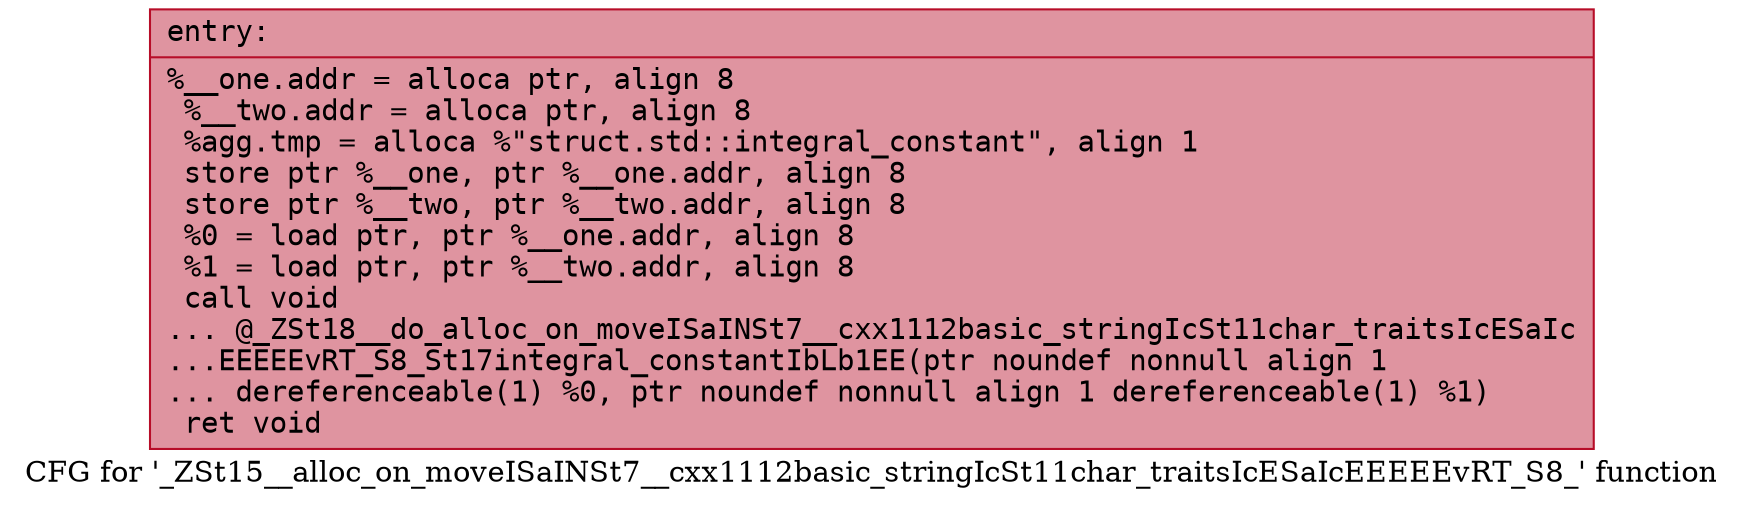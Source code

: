 digraph "CFG for '_ZSt15__alloc_on_moveISaINSt7__cxx1112basic_stringIcSt11char_traitsIcESaIcEEEEEvRT_S8_' function" {
	label="CFG for '_ZSt15__alloc_on_moveISaINSt7__cxx1112basic_stringIcSt11char_traitsIcESaIcEEEEEvRT_S8_' function";

	Node0x55e069410f30 [shape=record,color="#b70d28ff", style=filled, fillcolor="#b70d2870" fontname="Courier",label="{entry:\l|  %__one.addr = alloca ptr, align 8\l  %__two.addr = alloca ptr, align 8\l  %agg.tmp = alloca %\"struct.std::integral_constant\", align 1\l  store ptr %__one, ptr %__one.addr, align 8\l  store ptr %__two, ptr %__two.addr, align 8\l  %0 = load ptr, ptr %__one.addr, align 8\l  %1 = load ptr, ptr %__two.addr, align 8\l  call void\l... @_ZSt18__do_alloc_on_moveISaINSt7__cxx1112basic_stringIcSt11char_traitsIcESaIc\l...EEEEEvRT_S8_St17integral_constantIbLb1EE(ptr noundef nonnull align 1\l... dereferenceable(1) %0, ptr noundef nonnull align 1 dereferenceable(1) %1)\l  ret void\l}"];
}
